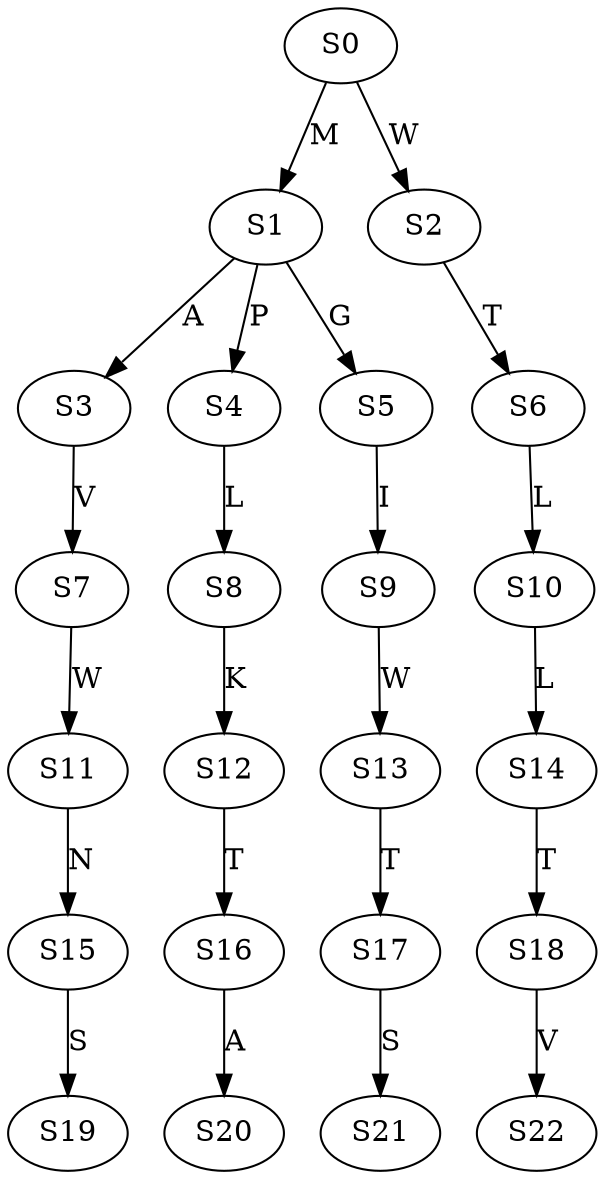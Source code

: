 strict digraph  {
	S0 -> S1 [ label = M ];
	S0 -> S2 [ label = W ];
	S1 -> S3 [ label = A ];
	S1 -> S4 [ label = P ];
	S1 -> S5 [ label = G ];
	S2 -> S6 [ label = T ];
	S3 -> S7 [ label = V ];
	S4 -> S8 [ label = L ];
	S5 -> S9 [ label = I ];
	S6 -> S10 [ label = L ];
	S7 -> S11 [ label = W ];
	S8 -> S12 [ label = K ];
	S9 -> S13 [ label = W ];
	S10 -> S14 [ label = L ];
	S11 -> S15 [ label = N ];
	S12 -> S16 [ label = T ];
	S13 -> S17 [ label = T ];
	S14 -> S18 [ label = T ];
	S15 -> S19 [ label = S ];
	S16 -> S20 [ label = A ];
	S17 -> S21 [ label = S ];
	S18 -> S22 [ label = V ];
}
